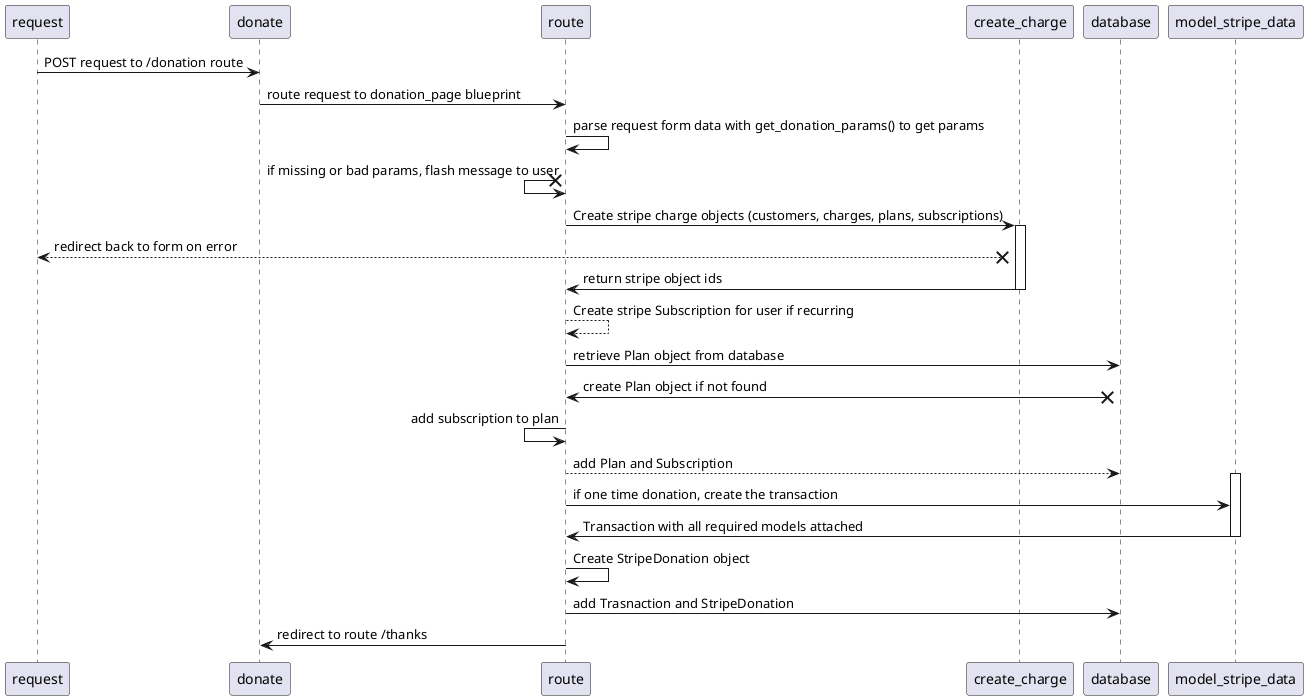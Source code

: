 @startuml

request -> donate: POST request to /donation route
donate -> route: route request to donation_page blueprint
route -> route: parse request form data with get_donation_params() to get params
route <-X route: if missing or bad params, flash message to user 
route -> create_charge: Create stripe charge objects (customers, charges, plans, subscriptions)
activate create_charge
request <--X create_charge: redirect back to form on error
route <- create_charge: return stripe object ids
deactivate create_charge
route --> route: Create stripe Subscription for user if recurring
route -> database: retrieve Plan object from database
route <-X database: create Plan object if not found
route <- route: add subscription to plan
route --> database: add Plan and Subscription
activate model_stripe_data
route -> model_stripe_data: if one time donation, create the transaction
route <- model_stripe_data: Transaction with all required models attached
deactivate model_stripe_data
route -> route: Create StripeDonation object
route -> database: add Trasnaction and StripeDonation
route -> donate: redirect to route /thanks
@enduml
